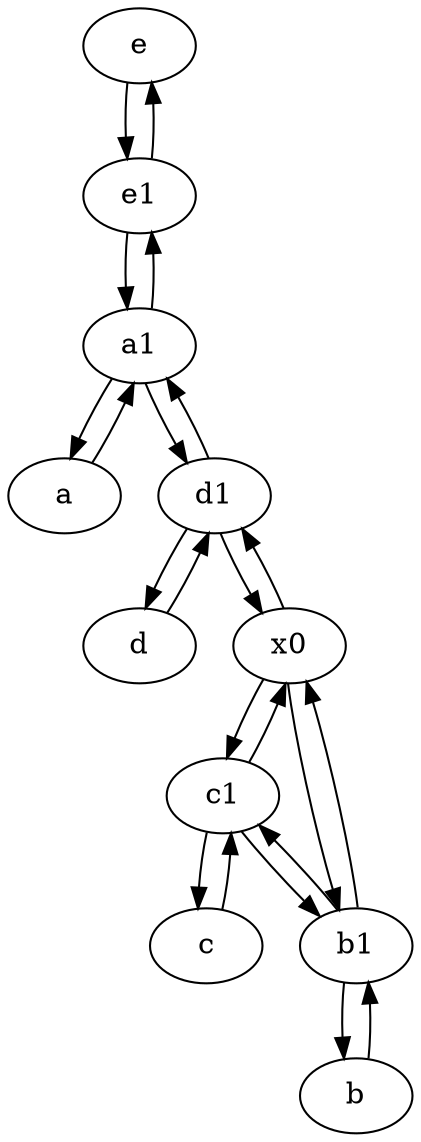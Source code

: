 digraph  {
	e [pos="30,50!"];
	c1 [pos="30,15!"];
	a [pos="40,10!"];
	a1 [pos="40,15!"];
	e1 [pos="25,45!"];
	d [pos="20,30!"];
	d1 [pos="25,30!"];
	b [pos="50,20!"];
	c [pos="20,10!"];
	b1 [pos="45,20!"];
	x0;
	e1 -> a1;
	a -> a1;
	b1 -> c1;
	c1 -> b1;
	b1 -> x0;
	a1 -> a;
	c -> c1;
	e1 -> e;
	b -> b1;
	c1 -> c;
	d1 -> a1;
	x0 -> c1;
	x0 -> d1;
	a1 -> d1;
	x0 -> b1;
	c1 -> x0;
	b1 -> b;
	e -> e1;
	d1 -> x0;
	a1 -> e1;
	d1 -> d;
	d -> d1;

	}